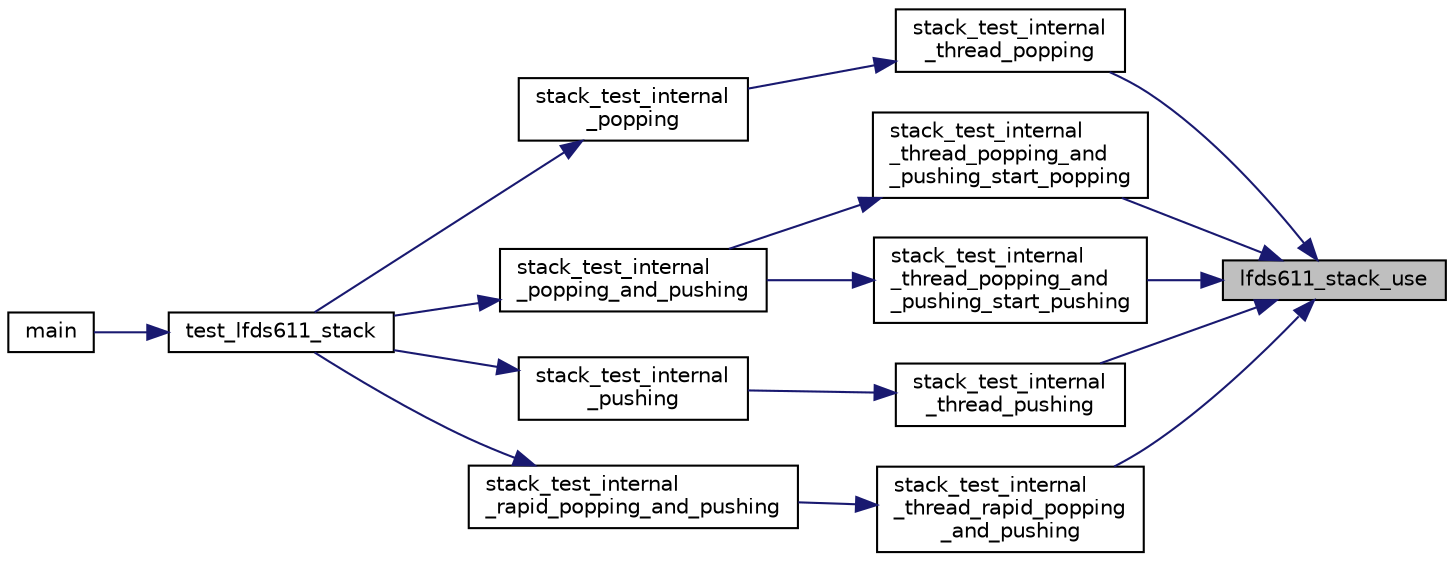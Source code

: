 digraph "lfds611_stack_use"
{
 // LATEX_PDF_SIZE
  edge [fontname="Helvetica",fontsize="10",labelfontname="Helvetica",labelfontsize="10"];
  node [fontname="Helvetica",fontsize="10",shape=record];
  rankdir="RL";
  Node1 [label="lfds611_stack_use",height=0.2,width=0.4,color="black", fillcolor="grey75", style="filled", fontcolor="black",tooltip=" "];
  Node1 -> Node2 [dir="back",color="midnightblue",fontsize="10",style="solid",fontname="Helvetica"];
  Node2 [label="stack_test_internal\l_thread_popping",height=0.2,width=0.4,color="black", fillcolor="white", style="filled",URL="$test__stack_8c.html#ac7178562ccf43932b3477be54b82c0ba",tooltip=" "];
  Node2 -> Node3 [dir="back",color="midnightblue",fontsize="10",style="solid",fontname="Helvetica"];
  Node3 [label="stack_test_internal\l_popping",height=0.2,width=0.4,color="black", fillcolor="white", style="filled",URL="$test__stack_8c.html#aa192b3c754a5bc86ed24078dcecc56d9",tooltip=" "];
  Node3 -> Node4 [dir="back",color="midnightblue",fontsize="10",style="solid",fontname="Helvetica"];
  Node4 [label="test_lfds611_stack",height=0.2,width=0.4,color="black", fillcolor="white", style="filled",URL="$test__stack_8c.html#abd4ca1201484a92bad5abf57fd14eef0",tooltip=" "];
  Node4 -> Node5 [dir="back",color="midnightblue",fontsize="10",style="solid",fontname="Helvetica"];
  Node5 [label="main",height=0.2,width=0.4,color="black", fillcolor="white", style="filled",URL="$UTIL_2LFDS_2liblfds6_81_81_2test_2src_2main_8c.html#a3c04138a5bfe5d72780bb7e82a18e627",tooltip=" "];
  Node1 -> Node6 [dir="back",color="midnightblue",fontsize="10",style="solid",fontname="Helvetica"];
  Node6 [label="stack_test_internal\l_thread_popping_and\l_pushing_start_popping",height=0.2,width=0.4,color="black", fillcolor="white", style="filled",URL="$test__stack_8c.html#ab89eaf61d205b9a089ff259afe5fc795",tooltip=" "];
  Node6 -> Node7 [dir="back",color="midnightblue",fontsize="10",style="solid",fontname="Helvetica"];
  Node7 [label="stack_test_internal\l_popping_and_pushing",height=0.2,width=0.4,color="black", fillcolor="white", style="filled",URL="$test__stack_8c.html#a07ce640033aa9942936c5f8487caa16d",tooltip=" "];
  Node7 -> Node4 [dir="back",color="midnightblue",fontsize="10",style="solid",fontname="Helvetica"];
  Node1 -> Node8 [dir="back",color="midnightblue",fontsize="10",style="solid",fontname="Helvetica"];
  Node8 [label="stack_test_internal\l_thread_popping_and\l_pushing_start_pushing",height=0.2,width=0.4,color="black", fillcolor="white", style="filled",URL="$test__stack_8c.html#a7675060d3b16114bdf4eb84edd4b2399",tooltip=" "];
  Node8 -> Node7 [dir="back",color="midnightblue",fontsize="10",style="solid",fontname="Helvetica"];
  Node1 -> Node9 [dir="back",color="midnightblue",fontsize="10",style="solid",fontname="Helvetica"];
  Node9 [label="stack_test_internal\l_thread_pushing",height=0.2,width=0.4,color="black", fillcolor="white", style="filled",URL="$test__stack_8c.html#a7d26ff60bacada35e2980ec8519315dd",tooltip=" "];
  Node9 -> Node10 [dir="back",color="midnightblue",fontsize="10",style="solid",fontname="Helvetica"];
  Node10 [label="stack_test_internal\l_pushing",height=0.2,width=0.4,color="black", fillcolor="white", style="filled",URL="$test__stack_8c.html#a8ea8432c009448f8fe94c3d3dd87f6d5",tooltip=" "];
  Node10 -> Node4 [dir="back",color="midnightblue",fontsize="10",style="solid",fontname="Helvetica"];
  Node1 -> Node11 [dir="back",color="midnightblue",fontsize="10",style="solid",fontname="Helvetica"];
  Node11 [label="stack_test_internal\l_thread_rapid_popping\l_and_pushing",height=0.2,width=0.4,color="black", fillcolor="white", style="filled",URL="$test__stack_8c.html#a1cb193b1cf5c7ce53f2042e642ee7501",tooltip=" "];
  Node11 -> Node12 [dir="back",color="midnightblue",fontsize="10",style="solid",fontname="Helvetica"];
  Node12 [label="stack_test_internal\l_rapid_popping_and_pushing",height=0.2,width=0.4,color="black", fillcolor="white", style="filled",URL="$test__stack_8c.html#aad478047cc246905b13310c9b4aa83b1",tooltip=" "];
  Node12 -> Node4 [dir="back",color="midnightblue",fontsize="10",style="solid",fontname="Helvetica"];
}
